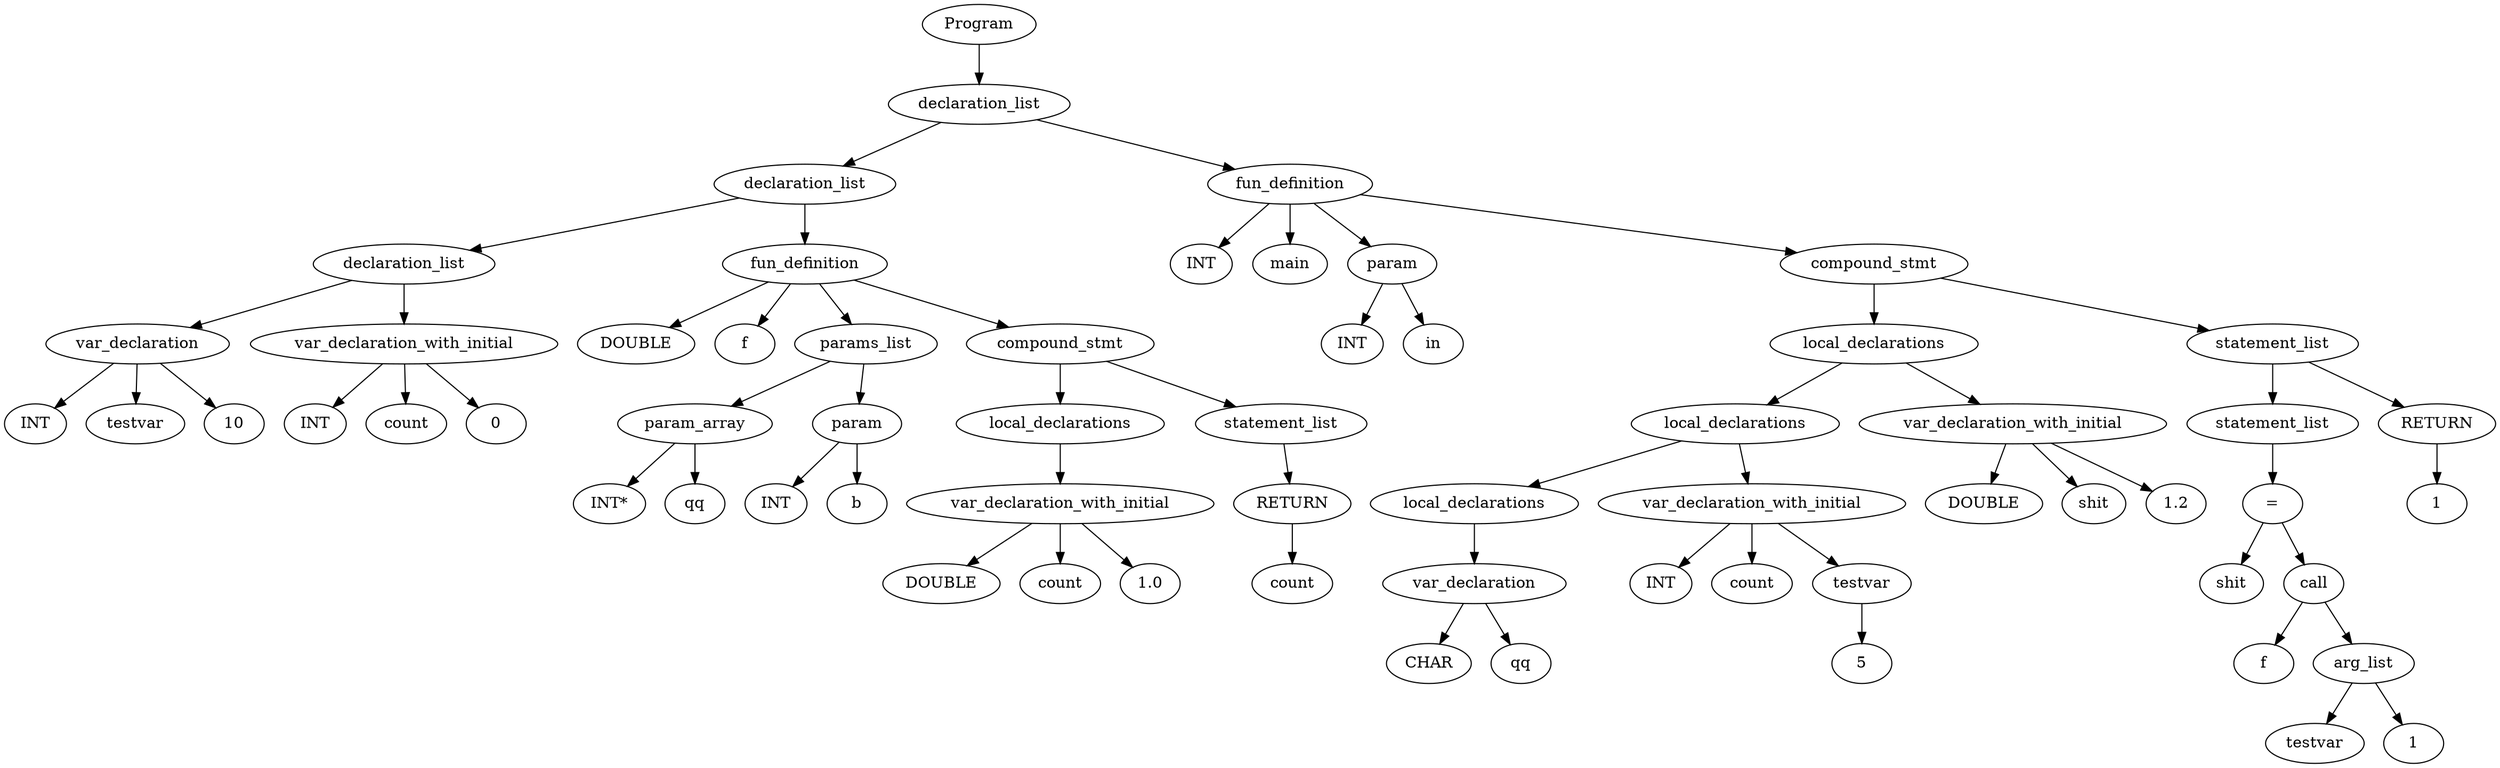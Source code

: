 digraph AST {
	node0 [label="Program"];
	node1 [label="declaration_list"];
	node0 -> node1;
	node2 [label="declaration_list"];
	node1 -> node2;
	node3 [label="declaration_list"];
	node2 -> node3;
	node4 [label="var_declaration"];
	node3 -> node4;
	node5 [label="INT"];
	node4 -> node5;
	node6 [label="testvar"];
	node4 -> node6;
	node7 [label="10"];
	node4 -> node7;
	node8 [label="var_declaration_with_initial"];
	node3 -> node8;
	node9 [label="INT"];
	node8 -> node9;
	node10 [label="count"];
	node8 -> node10;
	node11 [label="0"];
	node8 -> node11;
	node12 [label="fun_definition"];
	node2 -> node12;
	node13 [label="DOUBLE"];
	node12 -> node13;
	node14 [label="f"];
	node12 -> node14;
	node15 [label="params_list"];
	node12 -> node15;
	node16 [label="param_array"];
	node15 -> node16;
	node17 [label="INT*"];
	node16 -> node17;
	node18 [label="qq"];
	node16 -> node18;
	node19 [label="param"];
	node15 -> node19;
	node20 [label="INT"];
	node19 -> node20;
	node21 [label="b"];
	node19 -> node21;
	node22 [label="compound_stmt"];
	node12 -> node22;
	node23 [label="local_declarations"];
	node22 -> node23;
	node24 [label="var_declaration_with_initial"];
	node23 -> node24;
	node25 [label="DOUBLE"];
	node24 -> node25;
	node26 [label="count"];
	node24 -> node26;
	node27 [label="1.0"];
	node24 -> node27;
	node28 [label="statement_list"];
	node22 -> node28;
	node29 [label="RETURN"];
	node28 -> node29;
	node30 [label="count"];
	node29 -> node30;
	node31 [label="fun_definition"];
	node1 -> node31;
	node32 [label="INT"];
	node31 -> node32;
	node33 [label="main"];
	node31 -> node33;
	node34 [label="param"];
	node31 -> node34;
	node35 [label="INT"];
	node34 -> node35;
	node36 [label="in"];
	node34 -> node36;
	node37 [label="compound_stmt"];
	node31 -> node37;
	node38 [label="local_declarations"];
	node37 -> node38;
	node39 [label="local_declarations"];
	node38 -> node39;
	node40 [label="local_declarations"];
	node39 -> node40;
	node41 [label="var_declaration"];
	node40 -> node41;
	node42 [label="CHAR"];
	node41 -> node42;
	node43 [label="qq"];
	node41 -> node43;
	node44 [label="var_declaration_with_initial"];
	node39 -> node44;
	node45 [label="INT"];
	node44 -> node45;
	node46 [label="count"];
	node44 -> node46;
	node47 [label="testvar"];
	node44 -> node47;
	node48 [label="5"];
	node47 -> node48;
	node49 [label="var_declaration_with_initial"];
	node38 -> node49;
	node50 [label="DOUBLE"];
	node49 -> node50;
	node51 [label="shit"];
	node49 -> node51;
	node52 [label="1.2"];
	node49 -> node52;
	node53 [label="statement_list"];
	node37 -> node53;
	node54 [label="statement_list"];
	node53 -> node54;
	node55 [label="="];
	node54 -> node55;
	node56 [label="shit"];
	node55 -> node56;
	node57 [label="call"];
	node55 -> node57;
	node58 [label="f"];
	node57 -> node58;
	node59 [label="arg_list"];
	node57 -> node59;
	node60 [label="testvar"];
	node59 -> node60;
	node61 [label="1"];
	node59 -> node61;
	node62 [label="RETURN"];
	node53 -> node62;
	node63 [label="1"];
	node62 -> node63;
}

